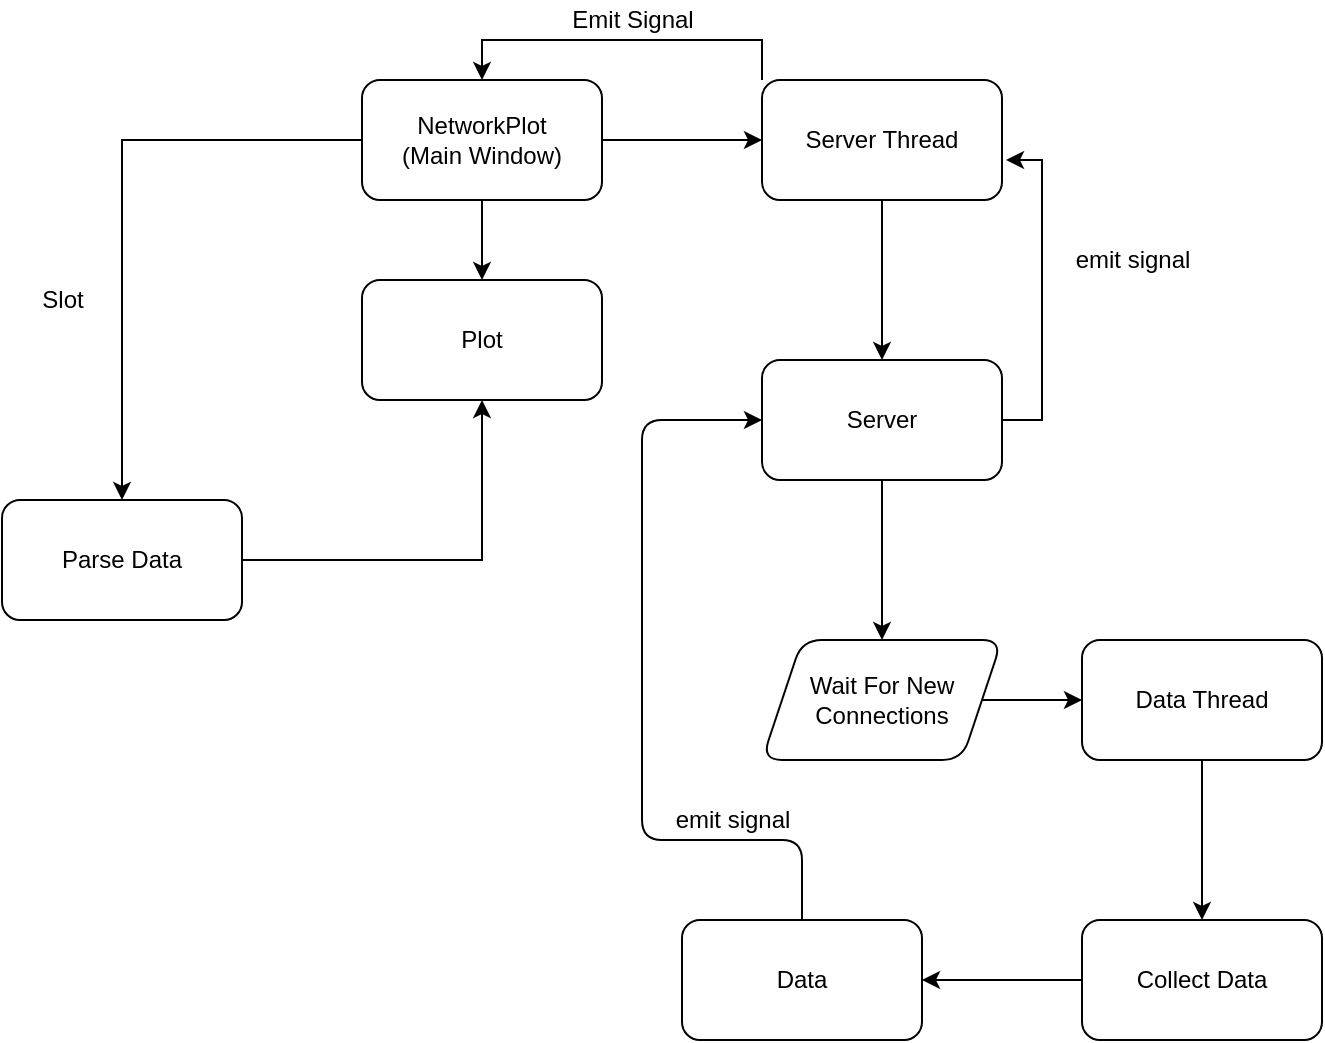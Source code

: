 <mxfile version="14.7.0" type="device"><diagram id="PBvCwZKFJ5rQqW-tskah" name="Page-1"><mxGraphModel dx="865" dy="457" grid="1" gridSize="10" guides="1" tooltips="1" connect="1" arrows="1" fold="1" page="1" pageScale="1" pageWidth="850" pageHeight="1100" math="0" shadow="0"><root><mxCell id="0"/><mxCell id="1" parent="0"/><mxCell id="eO3KVz19aRe_aMwZ9Veb-3" value="" style="edgeStyle=orthogonalEdgeStyle;rounded=0;orthogonalLoop=1;jettySize=auto;html=1;" edge="1" parent="1" source="eO3KVz19aRe_aMwZ9Veb-1" target="eO3KVz19aRe_aMwZ9Veb-2"><mxGeometry relative="1" as="geometry"/></mxCell><mxCell id="eO3KVz19aRe_aMwZ9Veb-13" value="" style="edgeStyle=orthogonalEdgeStyle;rounded=0;orthogonalLoop=1;jettySize=auto;html=1;" edge="1" parent="1" source="eO3KVz19aRe_aMwZ9Veb-1" target="eO3KVz19aRe_aMwZ9Veb-12"><mxGeometry relative="1" as="geometry"/></mxCell><mxCell id="eO3KVz19aRe_aMwZ9Veb-23" value="" style="edgeStyle=orthogonalEdgeStyle;rounded=0;orthogonalLoop=1;jettySize=auto;html=1;" edge="1" parent="1" source="eO3KVz19aRe_aMwZ9Veb-1" target="eO3KVz19aRe_aMwZ9Veb-22"><mxGeometry relative="1" as="geometry"/></mxCell><mxCell id="eO3KVz19aRe_aMwZ9Veb-1" value="NetworkPlot&lt;br&gt;(Main Window)" style="rounded=1;whiteSpace=wrap;html=1;" vertex="1" parent="1"><mxGeometry x="330" y="110" width="120" height="60" as="geometry"/></mxCell><mxCell id="eO3KVz19aRe_aMwZ9Veb-5" value="" style="edgeStyle=orthogonalEdgeStyle;rounded=0;orthogonalLoop=1;jettySize=auto;html=1;" edge="1" parent="1" source="eO3KVz19aRe_aMwZ9Veb-2" target="eO3KVz19aRe_aMwZ9Veb-4"><mxGeometry relative="1" as="geometry"/></mxCell><mxCell id="eO3KVz19aRe_aMwZ9Veb-20" style="edgeStyle=orthogonalEdgeStyle;rounded=0;orthogonalLoop=1;jettySize=auto;html=1;exitX=0;exitY=0;exitDx=0;exitDy=0;entryX=0.5;entryY=0;entryDx=0;entryDy=0;" edge="1" parent="1" source="eO3KVz19aRe_aMwZ9Veb-2" target="eO3KVz19aRe_aMwZ9Veb-1"><mxGeometry relative="1" as="geometry"/></mxCell><mxCell id="eO3KVz19aRe_aMwZ9Veb-2" value="Server Thread" style="whiteSpace=wrap;html=1;rounded=1;" vertex="1" parent="1"><mxGeometry x="530" y="110" width="120" height="60" as="geometry"/></mxCell><mxCell id="eO3KVz19aRe_aMwZ9Veb-7" value="" style="edgeStyle=orthogonalEdgeStyle;rounded=0;orthogonalLoop=1;jettySize=auto;html=1;" edge="1" parent="1" source="eO3KVz19aRe_aMwZ9Veb-4" target="eO3KVz19aRe_aMwZ9Veb-6"><mxGeometry relative="1" as="geometry"/></mxCell><mxCell id="eO3KVz19aRe_aMwZ9Veb-18" style="edgeStyle=orthogonalEdgeStyle;rounded=0;orthogonalLoop=1;jettySize=auto;html=1;exitX=1;exitY=0.5;exitDx=0;exitDy=0;" edge="1" parent="1" source="eO3KVz19aRe_aMwZ9Veb-4"><mxGeometry relative="1" as="geometry"><mxPoint x="652" y="150" as="targetPoint"/><Array as="points"><mxPoint x="670" y="280"/><mxPoint x="670" y="150"/></Array></mxGeometry></mxCell><mxCell id="eO3KVz19aRe_aMwZ9Veb-4" value="Server" style="whiteSpace=wrap;html=1;rounded=1;" vertex="1" parent="1"><mxGeometry x="530" y="250" width="120" height="60" as="geometry"/></mxCell><mxCell id="eO3KVz19aRe_aMwZ9Veb-9" value="" style="edgeStyle=orthogonalEdgeStyle;rounded=0;orthogonalLoop=1;jettySize=auto;html=1;" edge="1" parent="1" source="eO3KVz19aRe_aMwZ9Veb-6" target="eO3KVz19aRe_aMwZ9Veb-8"><mxGeometry relative="1" as="geometry"/></mxCell><mxCell id="eO3KVz19aRe_aMwZ9Veb-6" value="Wait For New Connections" style="shape=parallelogram;perimeter=parallelogramPerimeter;whiteSpace=wrap;html=1;fixedSize=1;rounded=1;" vertex="1" parent="1"><mxGeometry x="530" y="390" width="120" height="60" as="geometry"/></mxCell><mxCell id="eO3KVz19aRe_aMwZ9Veb-11" value="" style="edgeStyle=orthogonalEdgeStyle;rounded=0;orthogonalLoop=1;jettySize=auto;html=1;" edge="1" parent="1" source="eO3KVz19aRe_aMwZ9Veb-8" target="eO3KVz19aRe_aMwZ9Veb-10"><mxGeometry relative="1" as="geometry"/></mxCell><mxCell id="eO3KVz19aRe_aMwZ9Veb-8" value="Data Thread" style="rounded=1;whiteSpace=wrap;html=1;" vertex="1" parent="1"><mxGeometry x="690" y="390" width="120" height="60" as="geometry"/></mxCell><mxCell id="eO3KVz19aRe_aMwZ9Veb-15" value="" style="edgeStyle=orthogonalEdgeStyle;rounded=0;orthogonalLoop=1;jettySize=auto;html=1;" edge="1" parent="1" source="eO3KVz19aRe_aMwZ9Veb-10" target="eO3KVz19aRe_aMwZ9Veb-14"><mxGeometry relative="1" as="geometry"/></mxCell><mxCell id="eO3KVz19aRe_aMwZ9Veb-10" value="Collect Data" style="whiteSpace=wrap;html=1;rounded=1;" vertex="1" parent="1"><mxGeometry x="690" y="530" width="120" height="60" as="geometry"/></mxCell><mxCell id="eO3KVz19aRe_aMwZ9Veb-12" value="Plot" style="rounded=1;whiteSpace=wrap;html=1;" vertex="1" parent="1"><mxGeometry x="330" y="210" width="120" height="60" as="geometry"/></mxCell><mxCell id="eO3KVz19aRe_aMwZ9Veb-14" value="Data" style="whiteSpace=wrap;html=1;rounded=1;" vertex="1" parent="1"><mxGeometry x="490" y="530" width="120" height="60" as="geometry"/></mxCell><mxCell id="eO3KVz19aRe_aMwZ9Veb-16" value="" style="endArrow=classic;html=1;exitX=0.5;exitY=0;exitDx=0;exitDy=0;entryX=0;entryY=0.5;entryDx=0;entryDy=0;" edge="1" parent="1" source="eO3KVz19aRe_aMwZ9Veb-14" target="eO3KVz19aRe_aMwZ9Veb-4"><mxGeometry width="50" height="50" relative="1" as="geometry"><mxPoint x="400" y="530" as="sourcePoint"/><mxPoint x="450" y="480" as="targetPoint"/><Array as="points"><mxPoint x="550" y="490"/><mxPoint x="470" y="490"/><mxPoint x="470" y="280"/></Array></mxGeometry></mxCell><mxCell id="eO3KVz19aRe_aMwZ9Veb-17" value="emit signal" style="text;html=1;align=center;verticalAlign=middle;resizable=0;points=[];autosize=1;strokeColor=none;" vertex="1" parent="1"><mxGeometry x="480" y="470" width="70" height="20" as="geometry"/></mxCell><mxCell id="eO3KVz19aRe_aMwZ9Veb-19" value="emit signal" style="text;html=1;align=center;verticalAlign=middle;resizable=0;points=[];autosize=1;strokeColor=none;" vertex="1" parent="1"><mxGeometry x="680" y="190" width="70" height="20" as="geometry"/></mxCell><mxCell id="eO3KVz19aRe_aMwZ9Veb-21" value="Emit Signal" style="text;html=1;align=center;verticalAlign=middle;resizable=0;points=[];autosize=1;strokeColor=none;" vertex="1" parent="1"><mxGeometry x="425" y="70" width="80" height="20" as="geometry"/></mxCell><mxCell id="eO3KVz19aRe_aMwZ9Veb-25" style="edgeStyle=orthogonalEdgeStyle;rounded=0;orthogonalLoop=1;jettySize=auto;html=1;exitX=1;exitY=0.5;exitDx=0;exitDy=0;entryX=0.5;entryY=1;entryDx=0;entryDy=0;" edge="1" parent="1" source="eO3KVz19aRe_aMwZ9Veb-22" target="eO3KVz19aRe_aMwZ9Veb-12"><mxGeometry relative="1" as="geometry"/></mxCell><mxCell id="eO3KVz19aRe_aMwZ9Veb-22" value="Parse Data&lt;br&gt;" style="whiteSpace=wrap;html=1;rounded=1;" vertex="1" parent="1"><mxGeometry x="150" y="320" width="120" height="60" as="geometry"/></mxCell><mxCell id="eO3KVz19aRe_aMwZ9Veb-24" value="Slot" style="text;html=1;align=center;verticalAlign=middle;resizable=0;points=[];autosize=1;strokeColor=none;" vertex="1" parent="1"><mxGeometry x="160" y="210" width="40" height="20" as="geometry"/></mxCell></root></mxGraphModel></diagram></mxfile>